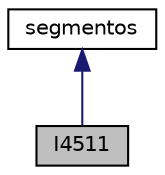 digraph "I4511"
{
 // LATEX_PDF_SIZE
  edge [fontname="Helvetica",fontsize="10",labelfontname="Helvetica",labelfontsize="10"];
  node [fontname="Helvetica",fontsize="10",shape=record];
  Node1 [label="I4511",height=0.2,width=0.4,color="black", fillcolor="grey75", style="filled", fontcolor="black",tooltip="Clase del objeto I4511 El objeto I4511 permite el control del integrado del mismo nombre...."];
  Node2 -> Node1 [dir="back",color="midnightblue",fontsize="10",style="solid",fontname="Helvetica"];
  Node2 [label="segmentos",height=0.2,width=0.4,color="black", fillcolor="white", style="filled",URL="$classsegmentos.html",tooltip="Clase del objeto segmentos Clase abstracta pura para la generación de segmentos."];
}
